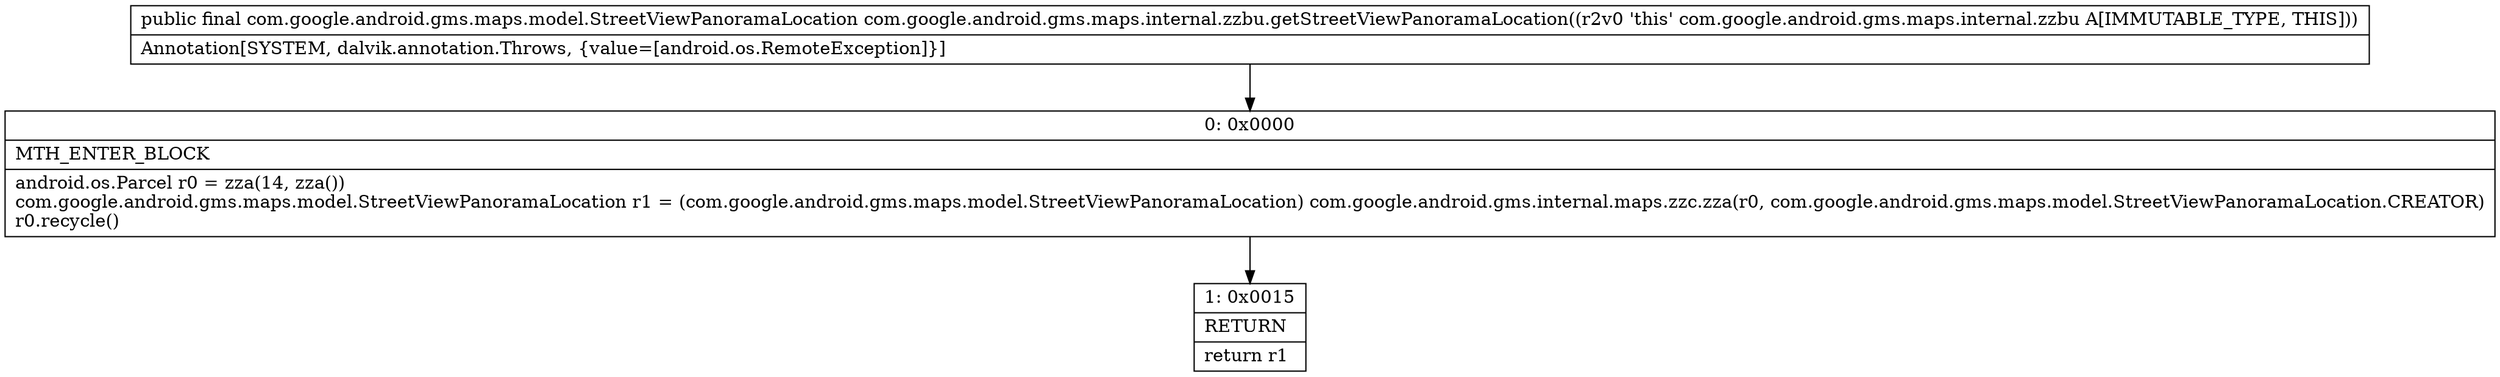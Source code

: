 digraph "CFG forcom.google.android.gms.maps.internal.zzbu.getStreetViewPanoramaLocation()Lcom\/google\/android\/gms\/maps\/model\/StreetViewPanoramaLocation;" {
Node_0 [shape=record,label="{0\:\ 0x0000|MTH_ENTER_BLOCK\l|android.os.Parcel r0 = zza(14, zza())\lcom.google.android.gms.maps.model.StreetViewPanoramaLocation r1 = (com.google.android.gms.maps.model.StreetViewPanoramaLocation) com.google.android.gms.internal.maps.zzc.zza(r0, com.google.android.gms.maps.model.StreetViewPanoramaLocation.CREATOR)\lr0.recycle()\l}"];
Node_1 [shape=record,label="{1\:\ 0x0015|RETURN\l|return r1\l}"];
MethodNode[shape=record,label="{public final com.google.android.gms.maps.model.StreetViewPanoramaLocation com.google.android.gms.maps.internal.zzbu.getStreetViewPanoramaLocation((r2v0 'this' com.google.android.gms.maps.internal.zzbu A[IMMUTABLE_TYPE, THIS]))  | Annotation[SYSTEM, dalvik.annotation.Throws, \{value=[android.os.RemoteException]\}]\l}"];
MethodNode -> Node_0;
Node_0 -> Node_1;
}

